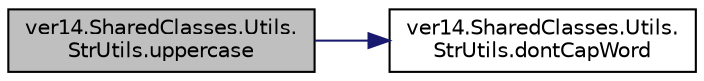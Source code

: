 digraph "ver14.SharedClasses.Utils.StrUtils.uppercase"
{
 // LATEX_PDF_SIZE
  edge [fontname="Helvetica",fontsize="10",labelfontname="Helvetica",labelfontsize="10"];
  node [fontname="Helvetica",fontsize="10",shape=record];
  rankdir="LR";
  Node1 [label="ver14.SharedClasses.Utils.\lStrUtils.uppercase",height=0.2,width=0.4,color="black", fillcolor="grey75", style="filled", fontcolor="black",tooltip=" "];
  Node1 -> Node2 [color="midnightblue",fontsize="10",style="solid"];
  Node2 [label="ver14.SharedClasses.Utils.\lStrUtils.dontCapWord",height=0.2,width=0.4,color="black", fillcolor="white", style="filled",URL="$classver14_1_1_shared_classes_1_1_utils_1_1_str_utils.html#a3f4cc5b1cdb8c226aae3d14162462f43",tooltip=" "];
}
